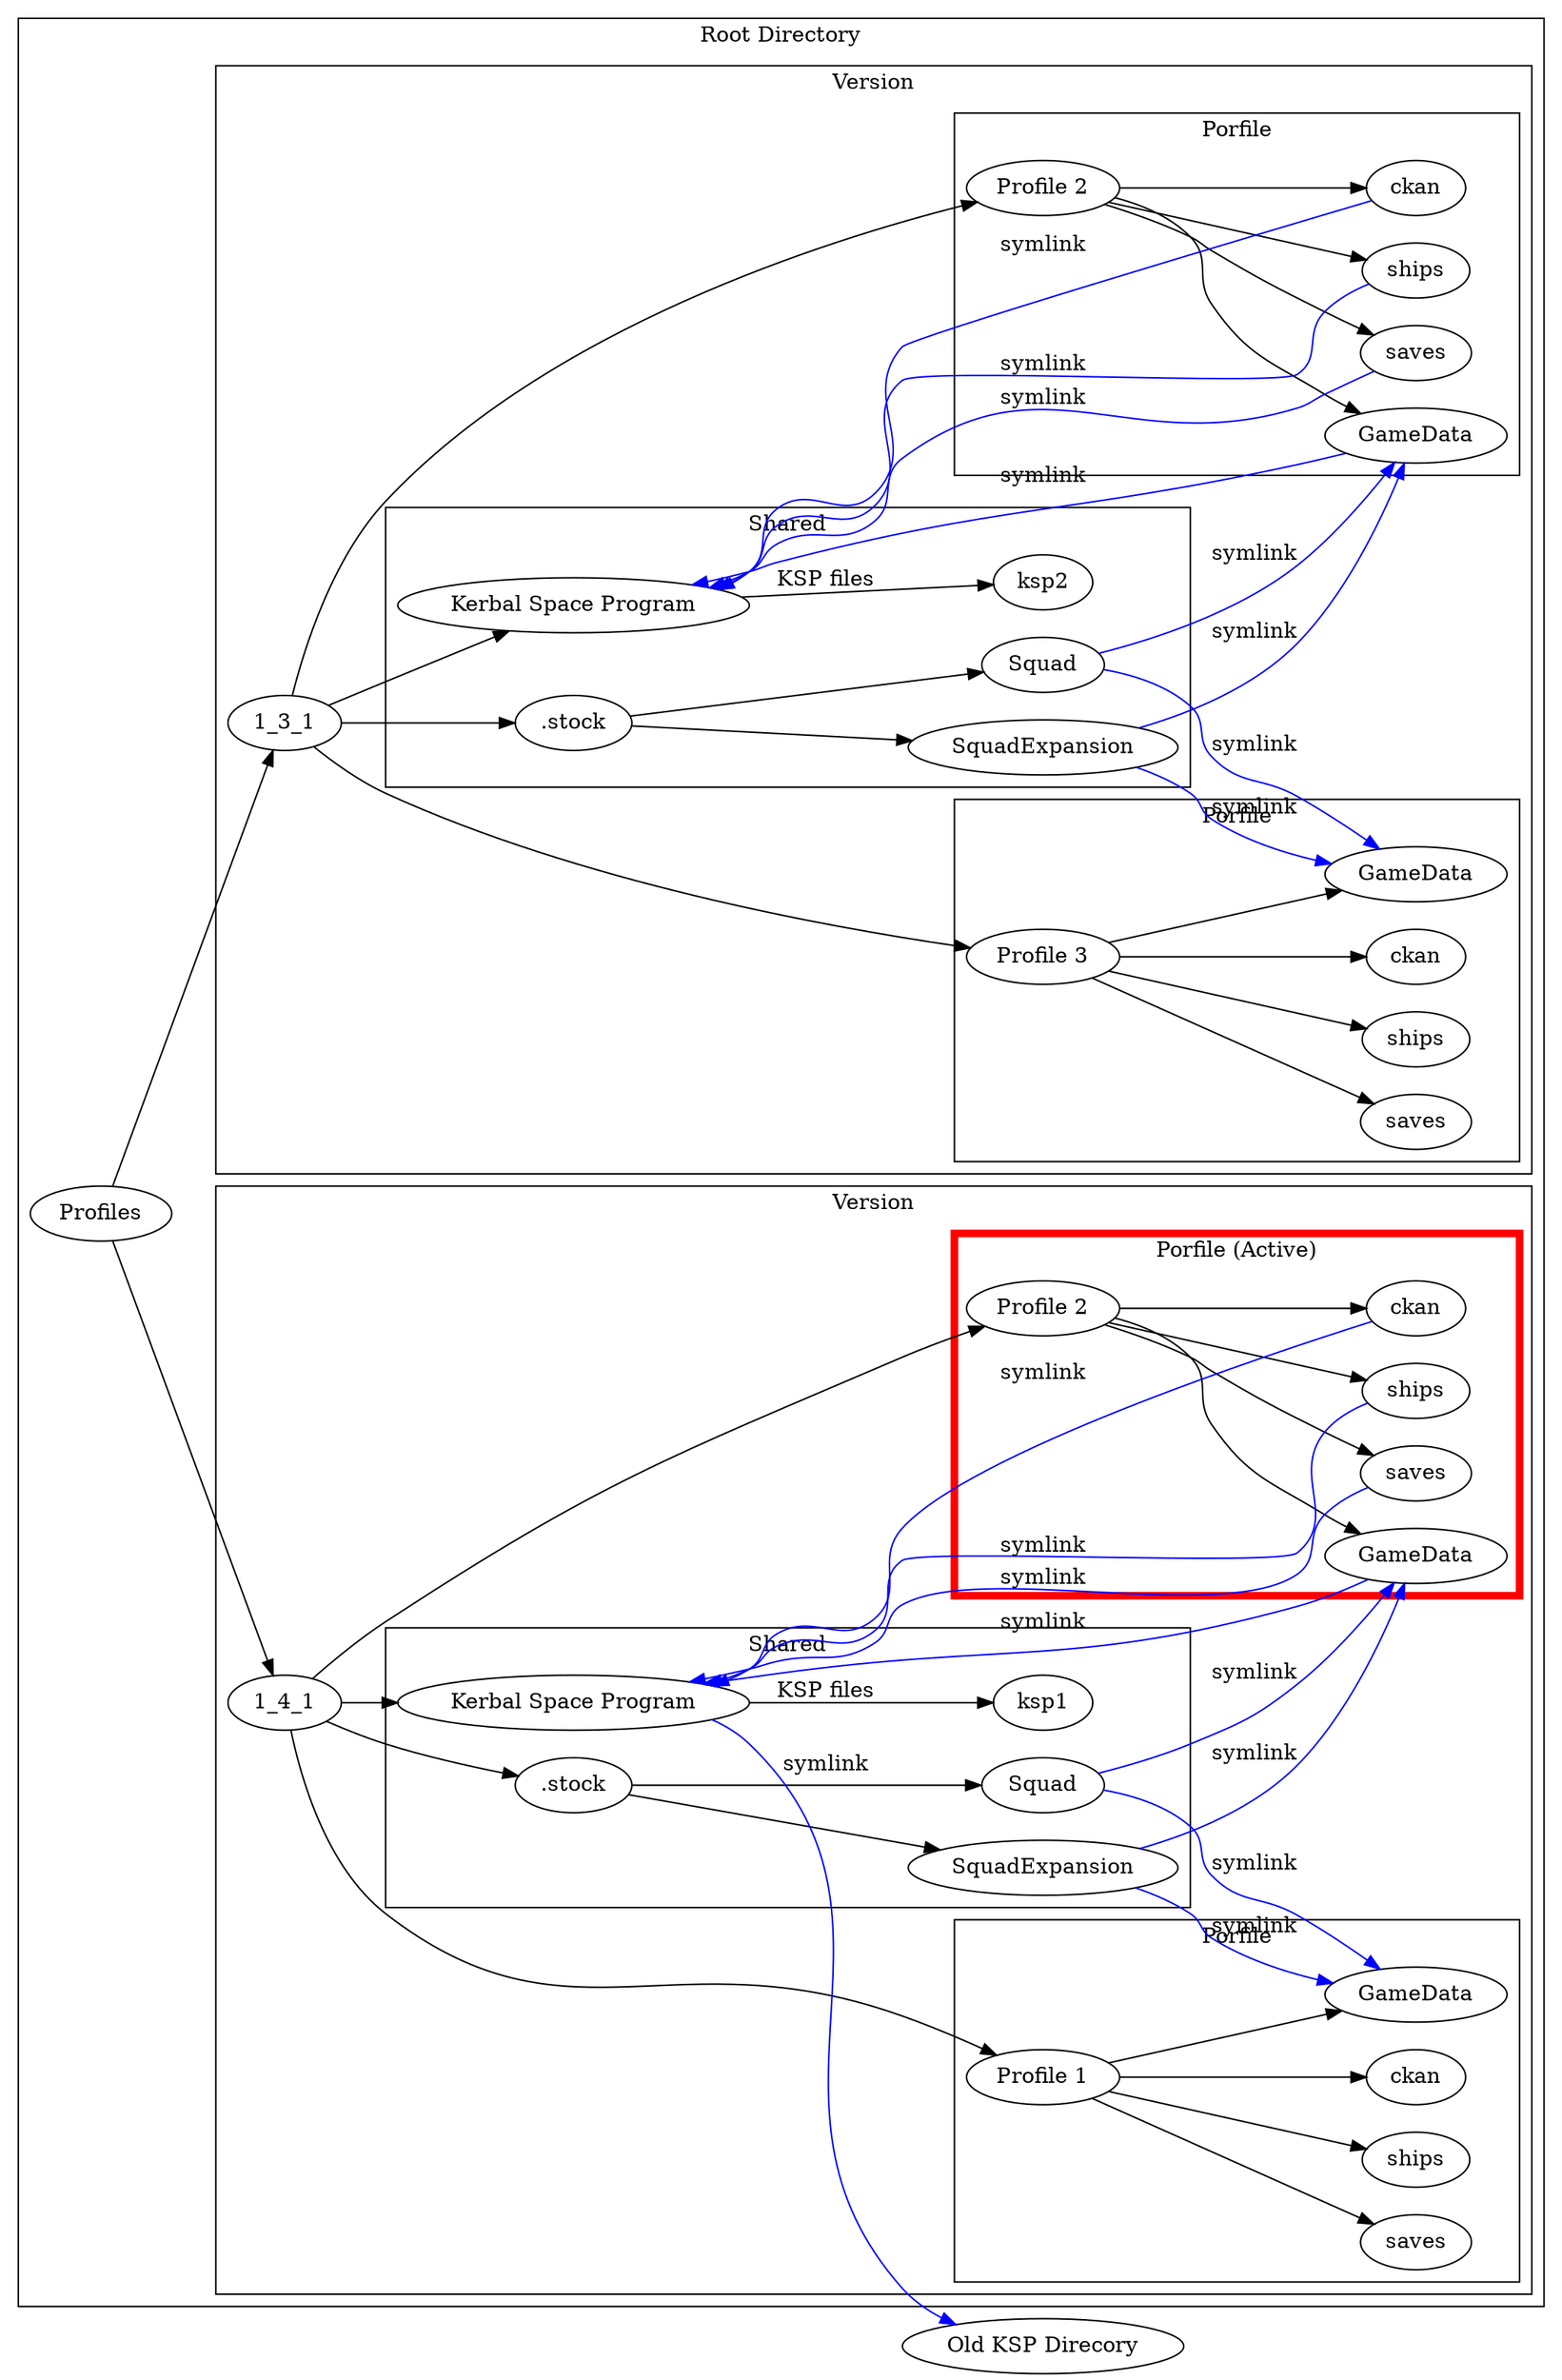 digraph G {
	rankdir=LR;
	subgraph cluster_Root{
		label = "Root Directory";
		Profiles -> {"1_4_1" "1_3_1"};

		subgraph cluster_Version1{
			label = "Version";
			"1_4_1" -> {stock1 game1 profile1 profile2};
			subgraph cluster_Public1{
				label = "Shared";
				stock1 [label = ".stock"];
				game1 [label = "Kerbal Space Program"];

				squad1 [label = "Squad"];
				dlc1 [label = "SquadExpansion"];

				stock1 -> {squad1 dlc1};
				game1 -> ksp1[label = "KSP files"];
			}
			subgraph cluster_Profile1{
				label = "Porfile";
				profile1 [label = "Profile 1"];
				GameData1 [label = "GameData"];
				saves1 [label = "saves"];
				ships1 [label = "ships"];
				ckan1 [label = "ckan"];
				profile1 -> {GameData1 saves1 ships1 ckan1};
				{squad1 dlc1} -> GameData1 [color="blue" label = "symlink",weight="1"];
			}
			subgraph cluster_Profile2{
				label = "Porfile (Active)";
				color="red";
				penwidth = "5";
				profile2 [label = "Profile 2"];
				GameData2 [label = "GameData"];
				saves2 [label = "saves"];
				ships2 [label = "ships"];
				ckan2 [label = "ckan"];
				profile2 -> {GameData2 saves2 ships2 ckan2};
				{squad1 dlc1} -> GameData2 [color="blue" label = "symlink",weight="1"];
				{GameData2 saves2 ships2 ckan2} -> game1 [color="blue" label = "symlink",weight="0.1"];
			}
		}
		subgraph cluster_Version2{
			label = "Version";
			"1_3_1" -> {stock2 game2 profile3 profile4};
			subgraph cluster_Public2{
				label = "Shared";
				stock2 [label = ".stock"];
				game2 [label = "Kerbal Space Program"];

				squad2 [label = "Squad"];
				dlc2 [label = "SquadExpansion"];

				stock2 -> {squad2 dlc2};
				game2 -> ksp2 [label = "KSP files"];
			}
			subgraph cluster_Profile3{
				label = "Porfile";
				profile3 [label = "Profile 3"];
				GameData3 [label = "GameData"];
				saves3 [label = "saves"];
				ships3 [label = "ships"];
				ckan3 [label = "ckan"];
				profile3 -> {GameData3 saves3 ships3 ckan3};
				{squad2 dlc2} -> GameData3 [color="blue" label = "symlink",weight="1"];
			}
			subgraph cluster_Profile4{
				label = "Porfile";
				profile4 [label = "Profile 2"];
				GameData4 [label = "GameData"];
				saves4 [label = "saves"];
				ships4 [label = "ships"];
				ckan4 [label = "ckan"];
				profile4 -> {GameData4 saves4 ships4 ckan4};
				{squad2 dlc2} -> GameData4 [color="blue" label = "symlink",weight="1"];
				{GameData4 saves4 ships4 ckan4} -> game2 [color="blue" label = "symlink",weight="0.5"];
			}
		}
	}

	game1->"Old KSP Direcory"[color="blue" label = "symlink",weight="0.5"];
}
